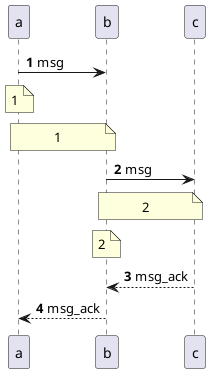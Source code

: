 {
  "sha1": "eatoqcbxi1ixjpyvrmzf2eulvn1p221",
  "insertion": {
    "when": "2024-06-01T09:03:04.173Z",
    "url": "http://forum.plantuml.net/8922/autonumber-variable-displayed-incorrectly-participants",
    "user": "plantuml@gmail.com"
  }
}
@startuml
participant a
participant b
participant c
autonumber
a -> b :msg
note over a : %autonumber% 
note over a,b : %autonumber% 
b -> c :msg 
note over b,c : %autonumber% 
note over b : %autonumber% 
return msg_ack
a <-- b :msg_ack
@enduml
